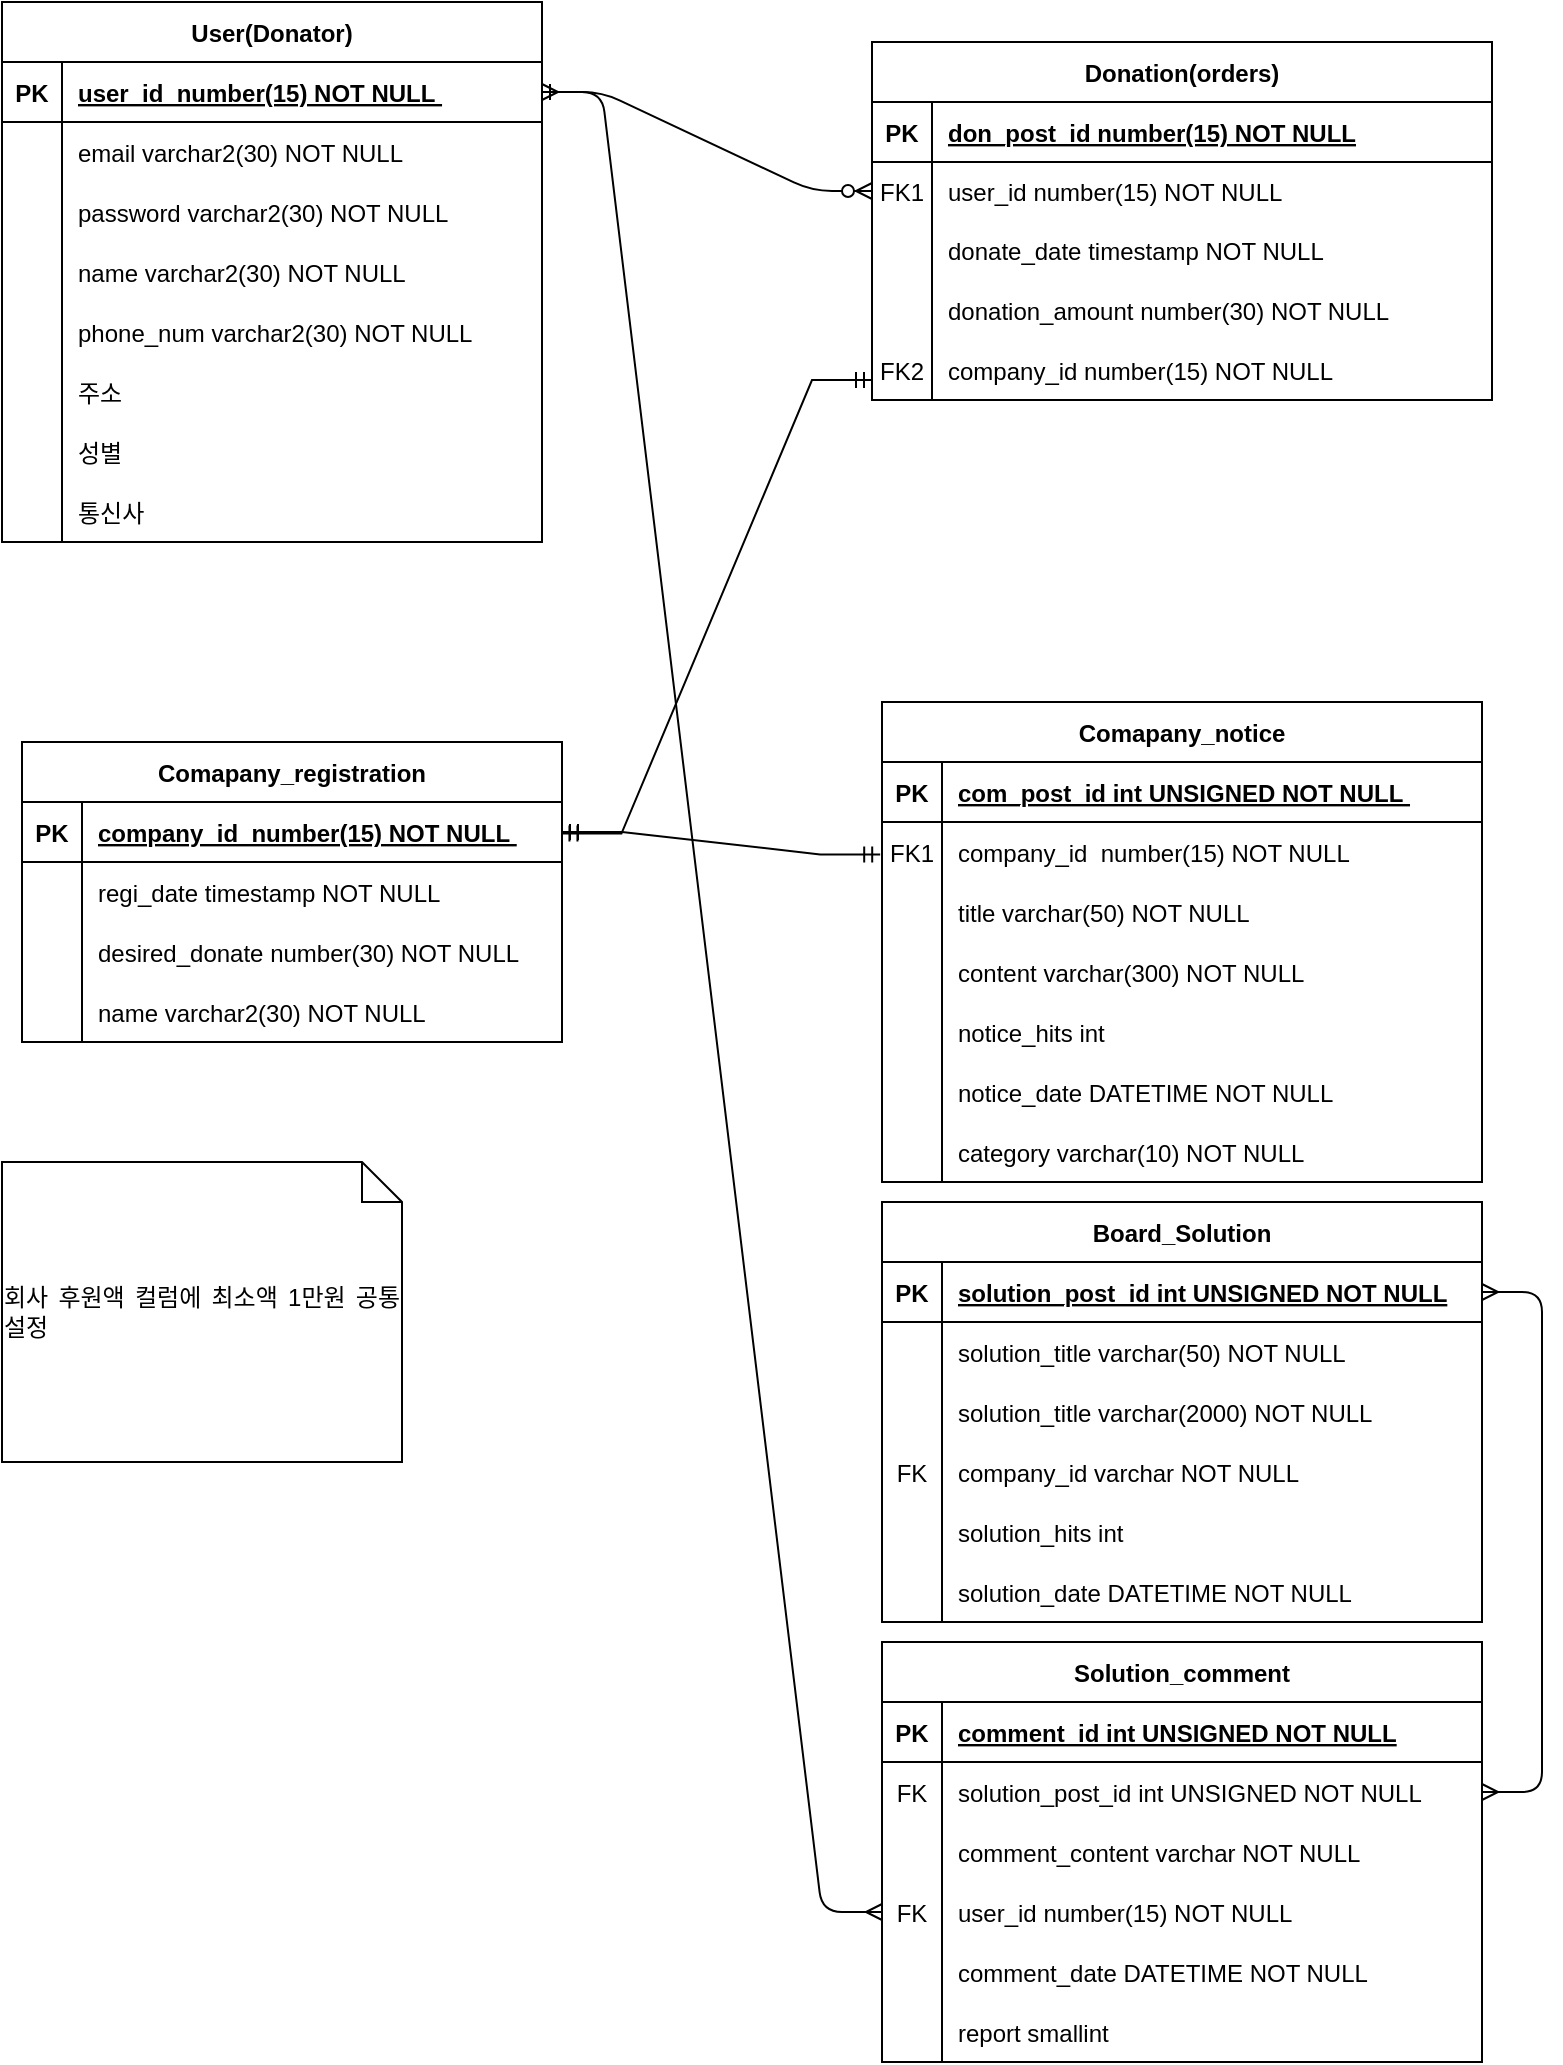 <mxfile version="21.3.2" type="github">
  <diagram id="R2lEEEUBdFMjLlhIrx00" name="Page-1">
    <mxGraphModel dx="711" dy="713" grid="1" gridSize="10" guides="1" tooltips="1" connect="0" arrows="1" fold="1" page="1" pageScale="1" pageWidth="850" pageHeight="1100" math="0" shadow="0" extFonts="Permanent Marker^https://fonts.googleapis.com/css?family=Permanent+Marker">
      <root>
        <mxCell id="0" />
        <mxCell id="1" parent="0" />
        <mxCell id="xsUbo5pv9cO7KpRJBgT_-1" value="" style="edgeStyle=entityRelationEdgeStyle;endArrow=ERzeroToMany;startArrow=ERone;endFill=1;startFill=0;" parent="1" source="xsUbo5pv9cO7KpRJBgT_-19" target="xsUbo5pv9cO7KpRJBgT_-6" edge="1">
          <mxGeometry width="100" height="100" relative="1" as="geometry">
            <mxPoint x="340" y="720" as="sourcePoint" />
            <mxPoint x="440" y="620" as="targetPoint" />
          </mxGeometry>
        </mxCell>
        <mxCell id="xsUbo5pv9cO7KpRJBgT_-2" value="Donation(orders)" style="shape=table;startSize=30;container=1;collapsible=1;childLayout=tableLayout;fixedRows=1;rowLines=0;fontStyle=1;align=center;resizeLast=1;" parent="1" vertex="1">
          <mxGeometry x="475" y="50" width="310" height="179" as="geometry" />
        </mxCell>
        <mxCell id="xsUbo5pv9cO7KpRJBgT_-3" value="" style="shape=partialRectangle;collapsible=0;dropTarget=0;pointerEvents=0;fillColor=none;points=[[0,0.5],[1,0.5]];portConstraint=eastwest;top=0;left=0;right=0;bottom=1;" parent="xsUbo5pv9cO7KpRJBgT_-2" vertex="1">
          <mxGeometry y="30" width="310" height="30" as="geometry" />
        </mxCell>
        <mxCell id="xsUbo5pv9cO7KpRJBgT_-4" value="PK" style="shape=partialRectangle;overflow=hidden;connectable=0;fillColor=none;top=0;left=0;bottom=0;right=0;fontStyle=1;" parent="xsUbo5pv9cO7KpRJBgT_-3" vertex="1">
          <mxGeometry width="30" height="30" as="geometry">
            <mxRectangle width="30" height="30" as="alternateBounds" />
          </mxGeometry>
        </mxCell>
        <mxCell id="xsUbo5pv9cO7KpRJBgT_-5" value="don_post_id number(15) NOT NULL " style="shape=partialRectangle;overflow=hidden;connectable=0;fillColor=none;top=0;left=0;bottom=0;right=0;align=left;spacingLeft=6;fontStyle=5;" parent="xsUbo5pv9cO7KpRJBgT_-3" vertex="1">
          <mxGeometry x="30" width="280" height="30" as="geometry">
            <mxRectangle width="280" height="30" as="alternateBounds" />
          </mxGeometry>
        </mxCell>
        <mxCell id="xsUbo5pv9cO7KpRJBgT_-6" value="" style="shape=partialRectangle;collapsible=0;dropTarget=0;pointerEvents=0;fillColor=none;points=[[0,0.5],[1,0.5]];portConstraint=eastwest;top=0;left=0;right=0;bottom=0;" parent="xsUbo5pv9cO7KpRJBgT_-2" vertex="1">
          <mxGeometry y="60" width="310" height="29" as="geometry" />
        </mxCell>
        <mxCell id="xsUbo5pv9cO7KpRJBgT_-7" value="FK1" style="shape=partialRectangle;overflow=hidden;connectable=0;fillColor=none;top=0;left=0;bottom=0;right=0;" parent="xsUbo5pv9cO7KpRJBgT_-6" vertex="1">
          <mxGeometry width="30" height="29" as="geometry">
            <mxRectangle width="30" height="29" as="alternateBounds" />
          </mxGeometry>
        </mxCell>
        <mxCell id="xsUbo5pv9cO7KpRJBgT_-8" value="user_id number(15) NOT NULL" style="shape=partialRectangle;overflow=hidden;connectable=0;fillColor=none;top=0;left=0;bottom=0;right=0;align=left;spacingLeft=6;" parent="xsUbo5pv9cO7KpRJBgT_-6" vertex="1">
          <mxGeometry x="30" width="280" height="29" as="geometry">
            <mxRectangle width="280" height="29" as="alternateBounds" />
          </mxGeometry>
        </mxCell>
        <mxCell id="xsUbo5pv9cO7KpRJBgT_-9" value="" style="shape=partialRectangle;collapsible=0;dropTarget=0;pointerEvents=0;fillColor=none;points=[[0,0.5],[1,0.5]];portConstraint=eastwest;top=0;left=0;right=0;bottom=0;" parent="xsUbo5pv9cO7KpRJBgT_-2" vertex="1">
          <mxGeometry y="89" width="310" height="30" as="geometry" />
        </mxCell>
        <mxCell id="xsUbo5pv9cO7KpRJBgT_-10" value="" style="shape=partialRectangle;overflow=hidden;connectable=0;fillColor=none;top=0;left=0;bottom=0;right=0;" parent="xsUbo5pv9cO7KpRJBgT_-9" vertex="1">
          <mxGeometry width="30" height="30" as="geometry">
            <mxRectangle width="30" height="30" as="alternateBounds" />
          </mxGeometry>
        </mxCell>
        <mxCell id="xsUbo5pv9cO7KpRJBgT_-11" value="donate_date timestamp NOT NULL" style="shape=partialRectangle;overflow=hidden;connectable=0;fillColor=none;top=0;left=0;bottom=0;right=0;align=left;spacingLeft=6;" parent="xsUbo5pv9cO7KpRJBgT_-9" vertex="1">
          <mxGeometry x="30" width="280" height="30" as="geometry">
            <mxRectangle width="280" height="30" as="alternateBounds" />
          </mxGeometry>
        </mxCell>
        <mxCell id="xsUbo5pv9cO7KpRJBgT_-12" value="" style="shape=tableRow;horizontal=0;startSize=0;swimlaneHead=0;swimlaneBody=0;fillColor=none;collapsible=0;dropTarget=0;points=[[0,0.5],[1,0.5]];portConstraint=eastwest;top=0;left=0;right=0;bottom=0;" parent="xsUbo5pv9cO7KpRJBgT_-2" vertex="1">
          <mxGeometry y="119" width="310" height="30" as="geometry" />
        </mxCell>
        <mxCell id="xsUbo5pv9cO7KpRJBgT_-13" value="" style="shape=partialRectangle;connectable=0;fillColor=none;top=0;left=0;bottom=0;right=0;editable=1;overflow=hidden;" parent="xsUbo5pv9cO7KpRJBgT_-12" vertex="1">
          <mxGeometry width="30" height="30" as="geometry">
            <mxRectangle width="30" height="30" as="alternateBounds" />
          </mxGeometry>
        </mxCell>
        <mxCell id="xsUbo5pv9cO7KpRJBgT_-14" value="donation_amount number(30) NOT NULL" style="shape=partialRectangle;connectable=0;fillColor=none;top=0;left=0;bottom=0;right=0;align=left;spacingLeft=6;overflow=hidden;" parent="xsUbo5pv9cO7KpRJBgT_-12" vertex="1">
          <mxGeometry x="30" width="280" height="30" as="geometry">
            <mxRectangle width="280" height="30" as="alternateBounds" />
          </mxGeometry>
        </mxCell>
        <mxCell id="xsUbo5pv9cO7KpRJBgT_-15" value="" style="shape=tableRow;horizontal=0;startSize=0;swimlaneHead=0;swimlaneBody=0;fillColor=none;collapsible=0;dropTarget=0;points=[[0,0.5],[1,0.5]];portConstraint=eastwest;top=0;left=0;right=0;bottom=0;" parent="xsUbo5pv9cO7KpRJBgT_-2" vertex="1">
          <mxGeometry y="149" width="310" height="30" as="geometry" />
        </mxCell>
        <mxCell id="xsUbo5pv9cO7KpRJBgT_-16" value="FK2" style="shape=partialRectangle;connectable=0;fillColor=none;top=0;left=0;bottom=0;right=0;editable=1;overflow=hidden;" parent="xsUbo5pv9cO7KpRJBgT_-15" vertex="1">
          <mxGeometry width="30" height="30" as="geometry">
            <mxRectangle width="30" height="30" as="alternateBounds" />
          </mxGeometry>
        </mxCell>
        <mxCell id="xsUbo5pv9cO7KpRJBgT_-17" value="company_id number(15) NOT NULL" style="shape=partialRectangle;connectable=0;fillColor=none;top=0;left=0;bottom=0;right=0;align=left;spacingLeft=6;overflow=hidden;" parent="xsUbo5pv9cO7KpRJBgT_-15" vertex="1">
          <mxGeometry x="30" width="280" height="30" as="geometry">
            <mxRectangle width="280" height="30" as="alternateBounds" />
          </mxGeometry>
        </mxCell>
        <mxCell id="xsUbo5pv9cO7KpRJBgT_-18" value="User(Donator)" style="shape=table;startSize=30;container=1;collapsible=1;childLayout=tableLayout;fixedRows=1;rowLines=0;fontStyle=1;align=center;resizeLast=1;" parent="1" vertex="1">
          <mxGeometry x="40" y="30" width="270" height="270" as="geometry" />
        </mxCell>
        <mxCell id="xsUbo5pv9cO7KpRJBgT_-19" value="" style="shape=partialRectangle;collapsible=0;dropTarget=0;pointerEvents=0;fillColor=none;points=[[0,0.5],[1,0.5]];portConstraint=eastwest;top=0;left=0;right=0;bottom=1;" parent="xsUbo5pv9cO7KpRJBgT_-18" vertex="1">
          <mxGeometry y="30" width="270" height="30" as="geometry" />
        </mxCell>
        <mxCell id="xsUbo5pv9cO7KpRJBgT_-20" value="PK" style="shape=partialRectangle;overflow=hidden;connectable=0;fillColor=none;top=0;left=0;bottom=0;right=0;fontStyle=1;" parent="xsUbo5pv9cO7KpRJBgT_-19" vertex="1">
          <mxGeometry width="30" height="30" as="geometry">
            <mxRectangle width="30" height="30" as="alternateBounds" />
          </mxGeometry>
        </mxCell>
        <mxCell id="xsUbo5pv9cO7KpRJBgT_-21" value="user_id  number(15) NOT NULL " style="shape=partialRectangle;overflow=hidden;connectable=0;fillColor=none;top=0;left=0;bottom=0;right=0;align=left;spacingLeft=6;fontStyle=5;" parent="xsUbo5pv9cO7KpRJBgT_-19" vertex="1">
          <mxGeometry x="30" width="240" height="30" as="geometry">
            <mxRectangle width="240" height="30" as="alternateBounds" />
          </mxGeometry>
        </mxCell>
        <mxCell id="xsUbo5pv9cO7KpRJBgT_-22" value="" style="shape=tableRow;horizontal=0;startSize=0;swimlaneHead=0;swimlaneBody=0;fillColor=none;collapsible=0;dropTarget=0;points=[[0,0.5],[1,0.5]];portConstraint=eastwest;top=0;left=0;right=0;bottom=0;" parent="xsUbo5pv9cO7KpRJBgT_-18" vertex="1">
          <mxGeometry y="60" width="270" height="30" as="geometry" />
        </mxCell>
        <mxCell id="xsUbo5pv9cO7KpRJBgT_-23" value="" style="shape=partialRectangle;connectable=0;fillColor=none;top=0;left=0;bottom=0;right=0;editable=1;overflow=hidden;" parent="xsUbo5pv9cO7KpRJBgT_-22" vertex="1">
          <mxGeometry width="30" height="30" as="geometry">
            <mxRectangle width="30" height="30" as="alternateBounds" />
          </mxGeometry>
        </mxCell>
        <mxCell id="xsUbo5pv9cO7KpRJBgT_-24" value="email varchar2(30) NOT NULL" style="shape=partialRectangle;connectable=0;fillColor=none;top=0;left=0;bottom=0;right=0;align=left;spacingLeft=6;overflow=hidden;" parent="xsUbo5pv9cO7KpRJBgT_-22" vertex="1">
          <mxGeometry x="30" width="240" height="30" as="geometry">
            <mxRectangle width="240" height="30" as="alternateBounds" />
          </mxGeometry>
        </mxCell>
        <mxCell id="xsUbo5pv9cO7KpRJBgT_-25" value="" style="shape=partialRectangle;collapsible=0;dropTarget=0;pointerEvents=0;fillColor=none;points=[[0,0.5],[1,0.5]];portConstraint=eastwest;top=0;left=0;right=0;bottom=0;" parent="xsUbo5pv9cO7KpRJBgT_-18" vertex="1">
          <mxGeometry y="90" width="270" height="30" as="geometry" />
        </mxCell>
        <mxCell id="xsUbo5pv9cO7KpRJBgT_-26" value="" style="shape=partialRectangle;overflow=hidden;connectable=0;fillColor=none;top=0;left=0;bottom=0;right=0;" parent="xsUbo5pv9cO7KpRJBgT_-25" vertex="1">
          <mxGeometry width="30" height="30" as="geometry">
            <mxRectangle width="30" height="30" as="alternateBounds" />
          </mxGeometry>
        </mxCell>
        <mxCell id="xsUbo5pv9cO7KpRJBgT_-27" value="password varchar2(30) NOT NULL" style="shape=partialRectangle;overflow=hidden;connectable=0;fillColor=none;top=0;left=0;bottom=0;right=0;align=left;spacingLeft=6;" parent="xsUbo5pv9cO7KpRJBgT_-25" vertex="1">
          <mxGeometry x="30" width="240" height="30" as="geometry">
            <mxRectangle width="240" height="30" as="alternateBounds" />
          </mxGeometry>
        </mxCell>
        <mxCell id="xsUbo5pv9cO7KpRJBgT_-28" value="" style="shape=tableRow;horizontal=0;startSize=0;swimlaneHead=0;swimlaneBody=0;fillColor=none;collapsible=0;dropTarget=0;points=[[0,0.5],[1,0.5]];portConstraint=eastwest;top=0;left=0;right=0;bottom=0;" parent="xsUbo5pv9cO7KpRJBgT_-18" vertex="1">
          <mxGeometry y="120" width="270" height="30" as="geometry" />
        </mxCell>
        <mxCell id="xsUbo5pv9cO7KpRJBgT_-29" value="" style="shape=partialRectangle;connectable=0;fillColor=none;top=0;left=0;bottom=0;right=0;editable=1;overflow=hidden;" parent="xsUbo5pv9cO7KpRJBgT_-28" vertex="1">
          <mxGeometry width="30" height="30" as="geometry">
            <mxRectangle width="30" height="30" as="alternateBounds" />
          </mxGeometry>
        </mxCell>
        <mxCell id="xsUbo5pv9cO7KpRJBgT_-30" value="name varchar2(30) NOT NULL" style="shape=partialRectangle;connectable=0;fillColor=none;top=0;left=0;bottom=0;right=0;align=left;spacingLeft=6;overflow=hidden;" parent="xsUbo5pv9cO7KpRJBgT_-28" vertex="1">
          <mxGeometry x="30" width="240" height="30" as="geometry">
            <mxRectangle width="240" height="30" as="alternateBounds" />
          </mxGeometry>
        </mxCell>
        <mxCell id="xsUbo5pv9cO7KpRJBgT_-31" value="" style="shape=tableRow;horizontal=0;startSize=0;swimlaneHead=0;swimlaneBody=0;fillColor=none;collapsible=0;dropTarget=0;points=[[0,0.5],[1,0.5]];portConstraint=eastwest;top=0;left=0;right=0;bottom=0;" parent="xsUbo5pv9cO7KpRJBgT_-18" vertex="1">
          <mxGeometry y="150" width="270" height="30" as="geometry" />
        </mxCell>
        <mxCell id="xsUbo5pv9cO7KpRJBgT_-32" value="" style="shape=partialRectangle;connectable=0;fillColor=none;top=0;left=0;bottom=0;right=0;editable=1;overflow=hidden;" parent="xsUbo5pv9cO7KpRJBgT_-31" vertex="1">
          <mxGeometry width="30" height="30" as="geometry">
            <mxRectangle width="30" height="30" as="alternateBounds" />
          </mxGeometry>
        </mxCell>
        <mxCell id="xsUbo5pv9cO7KpRJBgT_-33" value="phone_num varchar2(30) NOT NULL" style="shape=partialRectangle;connectable=0;fillColor=none;top=0;left=0;bottom=0;right=0;align=left;spacingLeft=6;overflow=hidden;" parent="xsUbo5pv9cO7KpRJBgT_-31" vertex="1">
          <mxGeometry x="30" width="240" height="30" as="geometry">
            <mxRectangle width="240" height="30" as="alternateBounds" />
          </mxGeometry>
        </mxCell>
        <mxCell id="xsUbo5pv9cO7KpRJBgT_-34" value="" style="shape=tableRow;horizontal=0;startSize=0;swimlaneHead=0;swimlaneBody=0;fillColor=none;collapsible=0;dropTarget=0;points=[[0,0.5],[1,0.5]];portConstraint=eastwest;top=0;left=0;right=0;bottom=0;" parent="xsUbo5pv9cO7KpRJBgT_-18" vertex="1">
          <mxGeometry y="180" width="270" height="30" as="geometry" />
        </mxCell>
        <mxCell id="xsUbo5pv9cO7KpRJBgT_-35" value="" style="shape=partialRectangle;connectable=0;fillColor=none;top=0;left=0;bottom=0;right=0;editable=1;overflow=hidden;" parent="xsUbo5pv9cO7KpRJBgT_-34" vertex="1">
          <mxGeometry width="30" height="30" as="geometry">
            <mxRectangle width="30" height="30" as="alternateBounds" />
          </mxGeometry>
        </mxCell>
        <mxCell id="xsUbo5pv9cO7KpRJBgT_-36" value="주소" style="shape=partialRectangle;connectable=0;fillColor=none;top=0;left=0;bottom=0;right=0;align=left;spacingLeft=6;overflow=hidden;" parent="xsUbo5pv9cO7KpRJBgT_-34" vertex="1">
          <mxGeometry x="30" width="240" height="30" as="geometry">
            <mxRectangle width="240" height="30" as="alternateBounds" />
          </mxGeometry>
        </mxCell>
        <mxCell id="xsUbo5pv9cO7KpRJBgT_-37" value="" style="shape=tableRow;horizontal=0;startSize=0;swimlaneHead=0;swimlaneBody=0;fillColor=none;collapsible=0;dropTarget=0;points=[[0,0.5],[1,0.5]];portConstraint=eastwest;top=0;left=0;right=0;bottom=0;" parent="xsUbo5pv9cO7KpRJBgT_-18" vertex="1">
          <mxGeometry y="210" width="270" height="30" as="geometry" />
        </mxCell>
        <mxCell id="xsUbo5pv9cO7KpRJBgT_-38" value="" style="shape=partialRectangle;connectable=0;fillColor=none;top=0;left=0;bottom=0;right=0;editable=1;overflow=hidden;" parent="xsUbo5pv9cO7KpRJBgT_-37" vertex="1">
          <mxGeometry width="30" height="30" as="geometry">
            <mxRectangle width="30" height="30" as="alternateBounds" />
          </mxGeometry>
        </mxCell>
        <mxCell id="xsUbo5pv9cO7KpRJBgT_-39" value="성별" style="shape=partialRectangle;connectable=0;fillColor=none;top=0;left=0;bottom=0;right=0;align=left;spacingLeft=6;overflow=hidden;" parent="xsUbo5pv9cO7KpRJBgT_-37" vertex="1">
          <mxGeometry x="30" width="240" height="30" as="geometry">
            <mxRectangle width="240" height="30" as="alternateBounds" />
          </mxGeometry>
        </mxCell>
        <mxCell id="xsUbo5pv9cO7KpRJBgT_-40" value="" style="shape=tableRow;horizontal=0;startSize=0;swimlaneHead=0;swimlaneBody=0;fillColor=none;collapsible=0;dropTarget=0;points=[[0,0.5],[1,0.5]];portConstraint=eastwest;top=0;left=0;right=0;bottom=0;" parent="xsUbo5pv9cO7KpRJBgT_-18" vertex="1">
          <mxGeometry y="240" width="270" height="30" as="geometry" />
        </mxCell>
        <mxCell id="xsUbo5pv9cO7KpRJBgT_-41" value="" style="shape=partialRectangle;connectable=0;fillColor=none;top=0;left=0;bottom=0;right=0;editable=1;overflow=hidden;" parent="xsUbo5pv9cO7KpRJBgT_-40" vertex="1">
          <mxGeometry width="30" height="30" as="geometry">
            <mxRectangle width="30" height="30" as="alternateBounds" />
          </mxGeometry>
        </mxCell>
        <mxCell id="xsUbo5pv9cO7KpRJBgT_-42" value="통신사" style="shape=partialRectangle;connectable=0;fillColor=none;top=0;left=0;bottom=0;right=0;align=left;spacingLeft=6;overflow=hidden;" parent="xsUbo5pv9cO7KpRJBgT_-40" vertex="1">
          <mxGeometry x="30" width="240" height="30" as="geometry">
            <mxRectangle width="240" height="30" as="alternateBounds" />
          </mxGeometry>
        </mxCell>
        <mxCell id="xsUbo5pv9cO7KpRJBgT_-43" value="" style="shape=table;startSize=0;container=1;collapsible=1;childLayout=tableLayout;fixedRows=1;rowLines=0;fontStyle=0;align=center;resizeLast=1;strokeColor=none;fillColor=none;collapsible=0;whiteSpace=wrap;html=1;" parent="1" vertex="1">
          <mxGeometry x="270" y="340" width="180" height="30" as="geometry" />
        </mxCell>
        <mxCell id="xsUbo5pv9cO7KpRJBgT_-44" value="" style="shape=tableRow;horizontal=0;startSize=0;swimlaneHead=0;swimlaneBody=0;fillColor=none;collapsible=0;dropTarget=0;points=[[0,0.5],[1,0.5]];portConstraint=eastwest;top=0;left=0;right=0;bottom=0;" parent="xsUbo5pv9cO7KpRJBgT_-43" vertex="1">
          <mxGeometry width="180" height="30" as="geometry" />
        </mxCell>
        <mxCell id="xsUbo5pv9cO7KpRJBgT_-45" value="" style="shape=partialRectangle;connectable=0;fillColor=none;top=0;left=0;bottom=0;right=0;editable=1;overflow=hidden;" parent="xsUbo5pv9cO7KpRJBgT_-44" vertex="1">
          <mxGeometry width="30" height="30" as="geometry">
            <mxRectangle width="30" height="30" as="alternateBounds" />
          </mxGeometry>
        </mxCell>
        <mxCell id="xsUbo5pv9cO7KpRJBgT_-46" value="" style="shape=partialRectangle;connectable=0;fillColor=none;top=0;left=0;bottom=0;right=0;align=left;spacingLeft=6;overflow=hidden;" parent="xsUbo5pv9cO7KpRJBgT_-44" vertex="1">
          <mxGeometry x="30" width="150" height="30" as="geometry">
            <mxRectangle width="150" height="30" as="alternateBounds" />
          </mxGeometry>
        </mxCell>
        <mxCell id="xsUbo5pv9cO7KpRJBgT_-47" value="Comapany_registration" style="shape=table;startSize=30;container=1;collapsible=1;childLayout=tableLayout;fixedRows=1;rowLines=0;fontStyle=1;align=center;resizeLast=1;" parent="1" vertex="1">
          <mxGeometry x="50" y="400" width="270" height="150" as="geometry" />
        </mxCell>
        <mxCell id="xsUbo5pv9cO7KpRJBgT_-48" value="" style="shape=partialRectangle;collapsible=0;dropTarget=0;pointerEvents=0;fillColor=none;points=[[0,0.5],[1,0.5]];portConstraint=eastwest;top=0;left=0;right=0;bottom=1;" parent="xsUbo5pv9cO7KpRJBgT_-47" vertex="1">
          <mxGeometry y="30" width="270" height="30" as="geometry" />
        </mxCell>
        <mxCell id="xsUbo5pv9cO7KpRJBgT_-49" value="PK" style="shape=partialRectangle;overflow=hidden;connectable=0;fillColor=none;top=0;left=0;bottom=0;right=0;fontStyle=1;" parent="xsUbo5pv9cO7KpRJBgT_-48" vertex="1">
          <mxGeometry width="30" height="30" as="geometry">
            <mxRectangle width="30" height="30" as="alternateBounds" />
          </mxGeometry>
        </mxCell>
        <mxCell id="xsUbo5pv9cO7KpRJBgT_-50" value="company_id  number(15) NOT NULL " style="shape=partialRectangle;overflow=hidden;connectable=0;fillColor=none;top=0;left=0;bottom=0;right=0;align=left;spacingLeft=6;fontStyle=5;" parent="xsUbo5pv9cO7KpRJBgT_-48" vertex="1">
          <mxGeometry x="30" width="240" height="30" as="geometry">
            <mxRectangle width="240" height="30" as="alternateBounds" />
          </mxGeometry>
        </mxCell>
        <mxCell id="xsUbo5pv9cO7KpRJBgT_-51" value="" style="shape=tableRow;horizontal=0;startSize=0;swimlaneHead=0;swimlaneBody=0;fillColor=none;collapsible=0;dropTarget=0;points=[[0,0.5],[1,0.5]];portConstraint=eastwest;top=0;left=0;right=0;bottom=0;" parent="xsUbo5pv9cO7KpRJBgT_-47" vertex="1">
          <mxGeometry y="60" width="270" height="30" as="geometry" />
        </mxCell>
        <mxCell id="xsUbo5pv9cO7KpRJBgT_-52" value="" style="shape=partialRectangle;connectable=0;fillColor=none;top=0;left=0;bottom=0;right=0;editable=1;overflow=hidden;" parent="xsUbo5pv9cO7KpRJBgT_-51" vertex="1">
          <mxGeometry width="30" height="30" as="geometry">
            <mxRectangle width="30" height="30" as="alternateBounds" />
          </mxGeometry>
        </mxCell>
        <mxCell id="xsUbo5pv9cO7KpRJBgT_-53" value="regi_date timestamp NOT NULL" style="shape=partialRectangle;connectable=0;fillColor=none;top=0;left=0;bottom=0;right=0;align=left;spacingLeft=6;overflow=hidden;" parent="xsUbo5pv9cO7KpRJBgT_-51" vertex="1">
          <mxGeometry x="30" width="240" height="30" as="geometry">
            <mxRectangle width="240" height="30" as="alternateBounds" />
          </mxGeometry>
        </mxCell>
        <mxCell id="xsUbo5pv9cO7KpRJBgT_-54" value="" style="shape=partialRectangle;collapsible=0;dropTarget=0;pointerEvents=0;fillColor=none;points=[[0,0.5],[1,0.5]];portConstraint=eastwest;top=0;left=0;right=0;bottom=0;" parent="xsUbo5pv9cO7KpRJBgT_-47" vertex="1">
          <mxGeometry y="90" width="270" height="30" as="geometry" />
        </mxCell>
        <mxCell id="xsUbo5pv9cO7KpRJBgT_-55" value="" style="shape=partialRectangle;overflow=hidden;connectable=0;fillColor=none;top=0;left=0;bottom=0;right=0;" parent="xsUbo5pv9cO7KpRJBgT_-54" vertex="1">
          <mxGeometry width="30" height="30" as="geometry">
            <mxRectangle width="30" height="30" as="alternateBounds" />
          </mxGeometry>
        </mxCell>
        <mxCell id="xsUbo5pv9cO7KpRJBgT_-56" value="desired_donate number(30) NOT NULL" style="shape=partialRectangle;overflow=hidden;connectable=0;fillColor=none;top=0;left=0;bottom=0;right=0;align=left;spacingLeft=6;" parent="xsUbo5pv9cO7KpRJBgT_-54" vertex="1">
          <mxGeometry x="30" width="240" height="30" as="geometry">
            <mxRectangle width="240" height="30" as="alternateBounds" />
          </mxGeometry>
        </mxCell>
        <mxCell id="xsUbo5pv9cO7KpRJBgT_-57" value="" style="shape=tableRow;horizontal=0;startSize=0;swimlaneHead=0;swimlaneBody=0;fillColor=none;collapsible=0;dropTarget=0;points=[[0,0.5],[1,0.5]];portConstraint=eastwest;top=0;left=0;right=0;bottom=0;" parent="xsUbo5pv9cO7KpRJBgT_-47" vertex="1">
          <mxGeometry y="120" width="270" height="30" as="geometry" />
        </mxCell>
        <mxCell id="xsUbo5pv9cO7KpRJBgT_-58" value="" style="shape=partialRectangle;connectable=0;fillColor=none;top=0;left=0;bottom=0;right=0;editable=1;overflow=hidden;" parent="xsUbo5pv9cO7KpRJBgT_-57" vertex="1">
          <mxGeometry width="30" height="30" as="geometry">
            <mxRectangle width="30" height="30" as="alternateBounds" />
          </mxGeometry>
        </mxCell>
        <mxCell id="xsUbo5pv9cO7KpRJBgT_-59" value="name varchar2(30) NOT NULL" style="shape=partialRectangle;connectable=0;fillColor=none;top=0;left=0;bottom=0;right=0;align=left;spacingLeft=6;overflow=hidden;" parent="xsUbo5pv9cO7KpRJBgT_-57" vertex="1">
          <mxGeometry x="30" width="240" height="30" as="geometry">
            <mxRectangle width="240" height="30" as="alternateBounds" />
          </mxGeometry>
        </mxCell>
        <mxCell id="xsUbo5pv9cO7KpRJBgT_-60" value="Comapany_notice" style="shape=table;startSize=30;container=1;collapsible=1;childLayout=tableLayout;fixedRows=1;rowLines=0;fontStyle=1;align=center;resizeLast=1;" parent="1" vertex="1">
          <mxGeometry x="480" y="380" width="300" height="240" as="geometry" />
        </mxCell>
        <mxCell id="xsUbo5pv9cO7KpRJBgT_-61" value="" style="shape=partialRectangle;collapsible=0;dropTarget=0;pointerEvents=0;fillColor=none;points=[[0,0.5],[1,0.5]];portConstraint=eastwest;top=0;left=0;right=0;bottom=1;" parent="xsUbo5pv9cO7KpRJBgT_-60" vertex="1">
          <mxGeometry y="30" width="300" height="30" as="geometry" />
        </mxCell>
        <mxCell id="xsUbo5pv9cO7KpRJBgT_-62" value="PK" style="shape=partialRectangle;overflow=hidden;connectable=0;fillColor=none;top=0;left=0;bottom=0;right=0;fontStyle=1;" parent="xsUbo5pv9cO7KpRJBgT_-61" vertex="1">
          <mxGeometry width="30" height="30" as="geometry">
            <mxRectangle width="30" height="30" as="alternateBounds" />
          </mxGeometry>
        </mxCell>
        <mxCell id="xsUbo5pv9cO7KpRJBgT_-63" value="com_post_id int UNSIGNED NOT NULL " style="shape=partialRectangle;overflow=hidden;connectable=0;fillColor=none;top=0;left=0;bottom=0;right=0;align=left;spacingLeft=6;fontStyle=5;" parent="xsUbo5pv9cO7KpRJBgT_-61" vertex="1">
          <mxGeometry x="30" width="270" height="30" as="geometry">
            <mxRectangle width="270" height="30" as="alternateBounds" />
          </mxGeometry>
        </mxCell>
        <mxCell id="xsUbo5pv9cO7KpRJBgT_-64" value="" style="shape=tableRow;horizontal=0;startSize=0;swimlaneHead=0;swimlaneBody=0;fillColor=none;collapsible=0;dropTarget=0;points=[[0,0.5],[1,0.5]];portConstraint=eastwest;top=0;left=0;right=0;bottom=0;" parent="xsUbo5pv9cO7KpRJBgT_-60" vertex="1">
          <mxGeometry y="60" width="300" height="30" as="geometry" />
        </mxCell>
        <mxCell id="xsUbo5pv9cO7KpRJBgT_-65" value="FK1" style="shape=partialRectangle;connectable=0;fillColor=none;top=0;left=0;bottom=0;right=0;editable=1;overflow=hidden;" parent="xsUbo5pv9cO7KpRJBgT_-64" vertex="1">
          <mxGeometry width="30" height="30" as="geometry">
            <mxRectangle width="30" height="30" as="alternateBounds" />
          </mxGeometry>
        </mxCell>
        <mxCell id="xsUbo5pv9cO7KpRJBgT_-66" value="company_id  number(15) NOT NULL " style="shape=partialRectangle;connectable=0;fillColor=none;top=0;left=0;bottom=0;right=0;align=left;spacingLeft=6;overflow=hidden;" parent="xsUbo5pv9cO7KpRJBgT_-64" vertex="1">
          <mxGeometry x="30" width="270" height="30" as="geometry">
            <mxRectangle width="270" height="30" as="alternateBounds" />
          </mxGeometry>
        </mxCell>
        <mxCell id="xsUbo5pv9cO7KpRJBgT_-67" value="" style="shape=tableRow;horizontal=0;startSize=0;swimlaneHead=0;swimlaneBody=0;fillColor=none;collapsible=0;dropTarget=0;points=[[0,0.5],[1,0.5]];portConstraint=eastwest;top=0;left=0;right=0;bottom=0;" parent="xsUbo5pv9cO7KpRJBgT_-60" vertex="1">
          <mxGeometry y="90" width="300" height="30" as="geometry" />
        </mxCell>
        <mxCell id="xsUbo5pv9cO7KpRJBgT_-68" value="" style="shape=partialRectangle;connectable=0;fillColor=none;top=0;left=0;bottom=0;right=0;editable=1;overflow=hidden;" parent="xsUbo5pv9cO7KpRJBgT_-67" vertex="1">
          <mxGeometry width="30" height="30" as="geometry">
            <mxRectangle width="30" height="30" as="alternateBounds" />
          </mxGeometry>
        </mxCell>
        <mxCell id="xsUbo5pv9cO7KpRJBgT_-69" value="title varchar(50) NOT NULL" style="shape=partialRectangle;connectable=0;fillColor=none;top=0;left=0;bottom=0;right=0;align=left;spacingLeft=6;overflow=hidden;" parent="xsUbo5pv9cO7KpRJBgT_-67" vertex="1">
          <mxGeometry x="30" width="270" height="30" as="geometry">
            <mxRectangle width="270" height="30" as="alternateBounds" />
          </mxGeometry>
        </mxCell>
        <mxCell id="xsUbo5pv9cO7KpRJBgT_-70" value="" style="shape=tableRow;horizontal=0;startSize=0;swimlaneHead=0;swimlaneBody=0;fillColor=none;collapsible=0;dropTarget=0;points=[[0,0.5],[1,0.5]];portConstraint=eastwest;top=0;left=0;right=0;bottom=0;" parent="xsUbo5pv9cO7KpRJBgT_-60" vertex="1">
          <mxGeometry y="120" width="300" height="30" as="geometry" />
        </mxCell>
        <mxCell id="xsUbo5pv9cO7KpRJBgT_-71" value="" style="shape=partialRectangle;connectable=0;fillColor=none;top=0;left=0;bottom=0;right=0;editable=1;overflow=hidden;" parent="xsUbo5pv9cO7KpRJBgT_-70" vertex="1">
          <mxGeometry width="30" height="30" as="geometry">
            <mxRectangle width="30" height="30" as="alternateBounds" />
          </mxGeometry>
        </mxCell>
        <mxCell id="xsUbo5pv9cO7KpRJBgT_-72" value="content varchar(300) NOT NULL" style="shape=partialRectangle;connectable=0;fillColor=none;top=0;left=0;bottom=0;right=0;align=left;spacingLeft=6;overflow=hidden;" parent="xsUbo5pv9cO7KpRJBgT_-70" vertex="1">
          <mxGeometry x="30" width="270" height="30" as="geometry">
            <mxRectangle width="270" height="30" as="alternateBounds" />
          </mxGeometry>
        </mxCell>
        <mxCell id="xsUbo5pv9cO7KpRJBgT_-73" value="" style="shape=tableRow;horizontal=0;startSize=0;swimlaneHead=0;swimlaneBody=0;fillColor=none;collapsible=0;dropTarget=0;points=[[0,0.5],[1,0.5]];portConstraint=eastwest;top=0;left=0;right=0;bottom=0;" parent="xsUbo5pv9cO7KpRJBgT_-60" vertex="1">
          <mxGeometry y="150" width="300" height="30" as="geometry" />
        </mxCell>
        <mxCell id="xsUbo5pv9cO7KpRJBgT_-74" value="" style="shape=partialRectangle;connectable=0;fillColor=none;top=0;left=0;bottom=0;right=0;editable=1;overflow=hidden;" parent="xsUbo5pv9cO7KpRJBgT_-73" vertex="1">
          <mxGeometry width="30" height="30" as="geometry">
            <mxRectangle width="30" height="30" as="alternateBounds" />
          </mxGeometry>
        </mxCell>
        <mxCell id="xsUbo5pv9cO7KpRJBgT_-75" value="notice_hits int " style="shape=partialRectangle;connectable=0;fillColor=none;top=0;left=0;bottom=0;right=0;align=left;spacingLeft=6;overflow=hidden;" parent="xsUbo5pv9cO7KpRJBgT_-73" vertex="1">
          <mxGeometry x="30" width="270" height="30" as="geometry">
            <mxRectangle width="270" height="30" as="alternateBounds" />
          </mxGeometry>
        </mxCell>
        <mxCell id="xsUbo5pv9cO7KpRJBgT_-76" value="" style="shape=tableRow;horizontal=0;startSize=0;swimlaneHead=0;swimlaneBody=0;fillColor=none;collapsible=0;dropTarget=0;points=[[0,0.5],[1,0.5]];portConstraint=eastwest;top=0;left=0;right=0;bottom=0;" parent="xsUbo5pv9cO7KpRJBgT_-60" vertex="1">
          <mxGeometry y="180" width="300" height="30" as="geometry" />
        </mxCell>
        <mxCell id="xsUbo5pv9cO7KpRJBgT_-77" value="" style="shape=partialRectangle;connectable=0;fillColor=none;top=0;left=0;bottom=0;right=0;editable=1;overflow=hidden;" parent="xsUbo5pv9cO7KpRJBgT_-76" vertex="1">
          <mxGeometry width="30" height="30" as="geometry">
            <mxRectangle width="30" height="30" as="alternateBounds" />
          </mxGeometry>
        </mxCell>
        <mxCell id="xsUbo5pv9cO7KpRJBgT_-78" value="notice_date DATETIME NOT NULL " style="shape=partialRectangle;connectable=0;fillColor=none;top=0;left=0;bottom=0;right=0;align=left;spacingLeft=6;overflow=hidden;" parent="xsUbo5pv9cO7KpRJBgT_-76" vertex="1">
          <mxGeometry x="30" width="270" height="30" as="geometry">
            <mxRectangle width="270" height="30" as="alternateBounds" />
          </mxGeometry>
        </mxCell>
        <mxCell id="xsUbo5pv9cO7KpRJBgT_-79" value="" style="shape=tableRow;horizontal=0;startSize=0;swimlaneHead=0;swimlaneBody=0;fillColor=none;collapsible=0;dropTarget=0;points=[[0,0.5],[1,0.5]];portConstraint=eastwest;top=0;left=0;right=0;bottom=0;" parent="xsUbo5pv9cO7KpRJBgT_-60" vertex="1">
          <mxGeometry y="210" width="300" height="30" as="geometry" />
        </mxCell>
        <mxCell id="xsUbo5pv9cO7KpRJBgT_-80" value="" style="shape=partialRectangle;connectable=0;fillColor=none;top=0;left=0;bottom=0;right=0;editable=1;overflow=hidden;" parent="xsUbo5pv9cO7KpRJBgT_-79" vertex="1">
          <mxGeometry width="30" height="30" as="geometry">
            <mxRectangle width="30" height="30" as="alternateBounds" />
          </mxGeometry>
        </mxCell>
        <mxCell id="xsUbo5pv9cO7KpRJBgT_-81" value="category varchar(10) NOT NULL" style="shape=partialRectangle;connectable=0;fillColor=none;top=0;left=0;bottom=0;right=0;align=left;spacingLeft=6;overflow=hidden;" parent="xsUbo5pv9cO7KpRJBgT_-79" vertex="1">
          <mxGeometry x="30" width="270" height="30" as="geometry">
            <mxRectangle width="270" height="30" as="alternateBounds" />
          </mxGeometry>
        </mxCell>
        <mxCell id="xsUbo5pv9cO7KpRJBgT_-82" value="" style="edgeStyle=entityRelationEdgeStyle;fontSize=12;html=1;endArrow=ERmandOne;startArrow=ERmandOne;rounded=0;exitX=0.999;exitY=0.527;exitDx=0;exitDy=0;exitPerimeter=0;entryX=0;entryY=0.667;entryDx=0;entryDy=0;entryPerimeter=0;" parent="1" source="xsUbo5pv9cO7KpRJBgT_-48" target="xsUbo5pv9cO7KpRJBgT_-15" edge="1">
          <mxGeometry width="100" height="100" relative="1" as="geometry">
            <mxPoint x="370" y="480" as="sourcePoint" />
            <mxPoint x="420" y="220" as="targetPoint" />
          </mxGeometry>
        </mxCell>
        <mxCell id="xsUbo5pv9cO7KpRJBgT_-83" value="" style="edgeStyle=entityRelationEdgeStyle;fontSize=12;html=1;endArrow=ERmandOne;startArrow=ERmandOne;rounded=0;entryX=-0.003;entryY=0.54;entryDx=0;entryDy=0;entryPerimeter=0;" parent="1" source="xsUbo5pv9cO7KpRJBgT_-48" target="xsUbo5pv9cO7KpRJBgT_-64" edge="1">
          <mxGeometry width="100" height="100" relative="1" as="geometry">
            <mxPoint x="340" y="336" as="sourcePoint" />
            <mxPoint x="455" y="240" as="targetPoint" />
          </mxGeometry>
        </mxCell>
        <mxCell id="xsUbo5pv9cO7KpRJBgT_-84" value="&lt;div style=&quot;text-align: justify;&quot;&gt;&lt;span style=&quot;background-color: initial;&quot;&gt;회사 후원액 컬럼에 최소액 1만원 공통 설정&lt;/span&gt;&lt;/div&gt;" style="shape=note;size=20;whiteSpace=wrap;html=1;" parent="1" vertex="1">
          <mxGeometry x="40" y="610" width="200" height="150" as="geometry" />
        </mxCell>
        <mxCell id="xsUbo5pv9cO7KpRJBgT_-85" value="Solution_comment" style="shape=table;startSize=30;container=1;collapsible=1;childLayout=tableLayout;fixedRows=1;rowLines=0;fontStyle=1;align=center;resizeLast=1;" parent="1" vertex="1">
          <mxGeometry x="480" y="850" width="300" height="210" as="geometry">
            <mxRectangle x="120" y="120" width="80" height="30" as="alternateBounds" />
          </mxGeometry>
        </mxCell>
        <mxCell id="xsUbo5pv9cO7KpRJBgT_-86" value="" style="shape=partialRectangle;collapsible=0;dropTarget=0;pointerEvents=0;fillColor=none;points=[[0,0.5],[1,0.5]];portConstraint=eastwest;top=0;left=0;right=0;bottom=1;" parent="xsUbo5pv9cO7KpRJBgT_-85" vertex="1">
          <mxGeometry y="30" width="300" height="30" as="geometry" />
        </mxCell>
        <mxCell id="xsUbo5pv9cO7KpRJBgT_-87" value="PK" style="shape=partialRectangle;overflow=hidden;connectable=0;fillColor=none;top=0;left=0;bottom=0;right=0;fontStyle=1;" parent="xsUbo5pv9cO7KpRJBgT_-86" vertex="1">
          <mxGeometry width="30" height="30" as="geometry">
            <mxRectangle width="30" height="30" as="alternateBounds" />
          </mxGeometry>
        </mxCell>
        <mxCell id="xsUbo5pv9cO7KpRJBgT_-88" value="comment_id int UNSIGNED NOT NULL " style="shape=partialRectangle;overflow=hidden;connectable=0;fillColor=none;top=0;left=0;bottom=0;right=0;align=left;spacingLeft=6;fontStyle=5;" parent="xsUbo5pv9cO7KpRJBgT_-86" vertex="1">
          <mxGeometry x="30" width="270" height="30" as="geometry">
            <mxRectangle width="270" height="30" as="alternateBounds" />
          </mxGeometry>
        </mxCell>
        <mxCell id="xsUbo5pv9cO7KpRJBgT_-89" value="" style="shape=partialRectangle;collapsible=0;dropTarget=0;pointerEvents=0;fillColor=none;points=[[0,0.5],[1,0.5]];portConstraint=eastwest;top=0;left=0;right=0;bottom=0;" parent="xsUbo5pv9cO7KpRJBgT_-85" vertex="1">
          <mxGeometry y="60" width="300" height="30" as="geometry" />
        </mxCell>
        <mxCell id="xsUbo5pv9cO7KpRJBgT_-90" value="FK" style="shape=partialRectangle;overflow=hidden;connectable=0;fillColor=none;top=0;left=0;bottom=0;right=0;" parent="xsUbo5pv9cO7KpRJBgT_-89" vertex="1">
          <mxGeometry width="30" height="30" as="geometry">
            <mxRectangle width="30" height="30" as="alternateBounds" />
          </mxGeometry>
        </mxCell>
        <mxCell id="xsUbo5pv9cO7KpRJBgT_-91" value="solution_post_id int UNSIGNED NOT NULL" style="shape=partialRectangle;overflow=hidden;connectable=0;fillColor=none;top=0;left=0;bottom=0;right=0;align=left;spacingLeft=6;" parent="xsUbo5pv9cO7KpRJBgT_-89" vertex="1">
          <mxGeometry x="30" width="270" height="30" as="geometry">
            <mxRectangle width="270" height="30" as="alternateBounds" />
          </mxGeometry>
        </mxCell>
        <mxCell id="xsUbo5pv9cO7KpRJBgT_-92" value="" style="shape=partialRectangle;collapsible=0;dropTarget=0;pointerEvents=0;fillColor=none;points=[[0,0.5],[1,0.5]];portConstraint=eastwest;top=0;left=0;right=0;bottom=0;" parent="xsUbo5pv9cO7KpRJBgT_-85" vertex="1">
          <mxGeometry y="90" width="300" height="30" as="geometry" />
        </mxCell>
        <mxCell id="xsUbo5pv9cO7KpRJBgT_-93" value="" style="shape=partialRectangle;overflow=hidden;connectable=0;fillColor=none;top=0;left=0;bottom=0;right=0;" parent="xsUbo5pv9cO7KpRJBgT_-92" vertex="1">
          <mxGeometry width="30" height="30" as="geometry">
            <mxRectangle width="30" height="30" as="alternateBounds" />
          </mxGeometry>
        </mxCell>
        <mxCell id="xsUbo5pv9cO7KpRJBgT_-94" value="comment_content varchar NOT NULL" style="shape=partialRectangle;overflow=hidden;connectable=0;fillColor=none;top=0;left=0;bottom=0;right=0;align=left;spacingLeft=6;" parent="xsUbo5pv9cO7KpRJBgT_-92" vertex="1">
          <mxGeometry x="30" width="270" height="30" as="geometry">
            <mxRectangle width="270" height="30" as="alternateBounds" />
          </mxGeometry>
        </mxCell>
        <mxCell id="xsUbo5pv9cO7KpRJBgT_-95" value="" style="shape=partialRectangle;collapsible=0;dropTarget=0;pointerEvents=0;fillColor=none;points=[[0,0.5],[1,0.5]];portConstraint=eastwest;top=0;left=0;right=0;bottom=0;" parent="xsUbo5pv9cO7KpRJBgT_-85" vertex="1">
          <mxGeometry y="120" width="300" height="30" as="geometry" />
        </mxCell>
        <mxCell id="xsUbo5pv9cO7KpRJBgT_-96" value="FK" style="shape=partialRectangle;overflow=hidden;connectable=0;fillColor=none;top=0;left=0;bottom=0;right=0;" parent="xsUbo5pv9cO7KpRJBgT_-95" vertex="1">
          <mxGeometry width="30" height="30" as="geometry">
            <mxRectangle width="30" height="30" as="alternateBounds" />
          </mxGeometry>
        </mxCell>
        <mxCell id="xsUbo5pv9cO7KpRJBgT_-97" value="user_id number(15) NOT NULL " style="shape=partialRectangle;overflow=hidden;connectable=0;fillColor=none;top=0;left=0;bottom=0;right=0;align=left;spacingLeft=6;" parent="xsUbo5pv9cO7KpRJBgT_-95" vertex="1">
          <mxGeometry x="30" width="270" height="30" as="geometry">
            <mxRectangle width="270" height="30" as="alternateBounds" />
          </mxGeometry>
        </mxCell>
        <mxCell id="xsUbo5pv9cO7KpRJBgT_-98" value="" style="shape=partialRectangle;collapsible=0;dropTarget=0;pointerEvents=0;fillColor=none;points=[[0,0.5],[1,0.5]];portConstraint=eastwest;top=0;left=0;right=0;bottom=0;" parent="xsUbo5pv9cO7KpRJBgT_-85" vertex="1">
          <mxGeometry y="150" width="300" height="30" as="geometry" />
        </mxCell>
        <mxCell id="xsUbo5pv9cO7KpRJBgT_-99" value="" style="shape=partialRectangle;overflow=hidden;connectable=0;fillColor=none;top=0;left=0;bottom=0;right=0;" parent="xsUbo5pv9cO7KpRJBgT_-98" vertex="1">
          <mxGeometry width="30" height="30" as="geometry">
            <mxRectangle width="30" height="30" as="alternateBounds" />
          </mxGeometry>
        </mxCell>
        <mxCell id="xsUbo5pv9cO7KpRJBgT_-100" value="comment_date DATETIME NOT NULL" style="shape=partialRectangle;overflow=hidden;connectable=0;fillColor=none;top=0;left=0;bottom=0;right=0;align=left;spacingLeft=6;" parent="xsUbo5pv9cO7KpRJBgT_-98" vertex="1">
          <mxGeometry x="30" width="270" height="30" as="geometry">
            <mxRectangle width="270" height="30" as="alternateBounds" />
          </mxGeometry>
        </mxCell>
        <mxCell id="xsUbo5pv9cO7KpRJBgT_-101" value="" style="shape=partialRectangle;collapsible=0;dropTarget=0;pointerEvents=0;fillColor=none;points=[[0,0.5],[1,0.5]];portConstraint=eastwest;top=0;left=0;right=0;bottom=0;" parent="xsUbo5pv9cO7KpRJBgT_-85" vertex="1">
          <mxGeometry y="180" width="300" height="30" as="geometry" />
        </mxCell>
        <mxCell id="xsUbo5pv9cO7KpRJBgT_-102" value="" style="shape=partialRectangle;overflow=hidden;connectable=0;fillColor=none;top=0;left=0;bottom=0;right=0;" parent="xsUbo5pv9cO7KpRJBgT_-101" vertex="1">
          <mxGeometry width="30" height="30" as="geometry">
            <mxRectangle width="30" height="30" as="alternateBounds" />
          </mxGeometry>
        </mxCell>
        <mxCell id="xsUbo5pv9cO7KpRJBgT_-103" value="report smallint" style="shape=partialRectangle;overflow=hidden;connectable=0;fillColor=none;top=0;left=0;bottom=0;right=0;align=left;spacingLeft=6;" parent="xsUbo5pv9cO7KpRJBgT_-101" vertex="1">
          <mxGeometry x="30" width="270" height="30" as="geometry">
            <mxRectangle width="270" height="30" as="alternateBounds" />
          </mxGeometry>
        </mxCell>
        <mxCell id="xsUbo5pv9cO7KpRJBgT_-104" value="" style="edgeStyle=entityRelationEdgeStyle;endArrow=ERmany;startArrow=ERmany;endFill=0;startFill=0;" parent="1" source="xsUbo5pv9cO7KpRJBgT_-19" target="xsUbo5pv9cO7KpRJBgT_-95" edge="1">
          <mxGeometry width="100" height="100" relative="1" as="geometry">
            <mxPoint x="650" y="1085" as="sourcePoint" />
            <mxPoint x="420" y="1250" as="targetPoint" />
          </mxGeometry>
        </mxCell>
        <mxCell id="xsUbo5pv9cO7KpRJBgT_-105" value="Board_Solution" style="shape=table;startSize=30;container=1;collapsible=1;childLayout=tableLayout;fixedRows=1;rowLines=0;fontStyle=1;align=center;resizeLast=1;" parent="1" vertex="1">
          <mxGeometry x="480" y="630" width="300" height="210" as="geometry">
            <mxRectangle x="120" y="120" width="80" height="30" as="alternateBounds" />
          </mxGeometry>
        </mxCell>
        <mxCell id="xsUbo5pv9cO7KpRJBgT_-106" value="" style="shape=partialRectangle;collapsible=0;dropTarget=0;pointerEvents=0;fillColor=none;points=[[0,0.5],[1,0.5]];portConstraint=eastwest;top=0;left=0;right=0;bottom=1;" parent="xsUbo5pv9cO7KpRJBgT_-105" vertex="1">
          <mxGeometry y="30" width="300" height="30" as="geometry" />
        </mxCell>
        <mxCell id="xsUbo5pv9cO7KpRJBgT_-107" value="PK" style="shape=partialRectangle;overflow=hidden;connectable=0;fillColor=none;top=0;left=0;bottom=0;right=0;fontStyle=1;" parent="xsUbo5pv9cO7KpRJBgT_-106" vertex="1">
          <mxGeometry width="30" height="30" as="geometry">
            <mxRectangle width="30" height="30" as="alternateBounds" />
          </mxGeometry>
        </mxCell>
        <mxCell id="xsUbo5pv9cO7KpRJBgT_-108" value="solution_post_id int UNSIGNED NOT NULL" style="shape=partialRectangle;overflow=hidden;connectable=0;fillColor=none;top=0;left=0;bottom=0;right=0;align=left;spacingLeft=6;fontStyle=5;" parent="xsUbo5pv9cO7KpRJBgT_-106" vertex="1">
          <mxGeometry x="30" width="270" height="30" as="geometry">
            <mxRectangle width="270" height="30" as="alternateBounds" />
          </mxGeometry>
        </mxCell>
        <mxCell id="xsUbo5pv9cO7KpRJBgT_-109" value="" style="shape=partialRectangle;collapsible=0;dropTarget=0;pointerEvents=0;fillColor=none;points=[[0,0.5],[1,0.5]];portConstraint=eastwest;top=0;left=0;right=0;bottom=0;" parent="xsUbo5pv9cO7KpRJBgT_-105" vertex="1">
          <mxGeometry y="60" width="300" height="30" as="geometry" />
        </mxCell>
        <mxCell id="xsUbo5pv9cO7KpRJBgT_-110" value="" style="shape=partialRectangle;overflow=hidden;connectable=0;fillColor=none;top=0;left=0;bottom=0;right=0;" parent="xsUbo5pv9cO7KpRJBgT_-109" vertex="1">
          <mxGeometry width="30" height="30" as="geometry">
            <mxRectangle width="30" height="30" as="alternateBounds" />
          </mxGeometry>
        </mxCell>
        <mxCell id="xsUbo5pv9cO7KpRJBgT_-111" value="solution_title varchar(50) NOT NULL" style="shape=partialRectangle;overflow=hidden;connectable=0;fillColor=none;top=0;left=0;bottom=0;right=0;align=left;spacingLeft=6;" parent="xsUbo5pv9cO7KpRJBgT_-109" vertex="1">
          <mxGeometry x="30" width="270" height="30" as="geometry">
            <mxRectangle width="270" height="30" as="alternateBounds" />
          </mxGeometry>
        </mxCell>
        <mxCell id="xsUbo5pv9cO7KpRJBgT_-112" value="" style="shape=partialRectangle;collapsible=0;dropTarget=0;pointerEvents=0;fillColor=none;points=[[0,0.5],[1,0.5]];portConstraint=eastwest;top=0;left=0;right=0;bottom=0;" parent="xsUbo5pv9cO7KpRJBgT_-105" vertex="1">
          <mxGeometry y="90" width="300" height="30" as="geometry" />
        </mxCell>
        <mxCell id="xsUbo5pv9cO7KpRJBgT_-113" value="" style="shape=partialRectangle;overflow=hidden;connectable=0;fillColor=none;top=0;left=0;bottom=0;right=0;" parent="xsUbo5pv9cO7KpRJBgT_-112" vertex="1">
          <mxGeometry width="30" height="30" as="geometry">
            <mxRectangle width="30" height="30" as="alternateBounds" />
          </mxGeometry>
        </mxCell>
        <mxCell id="xsUbo5pv9cO7KpRJBgT_-114" value="solution_title varchar(2000) NOT NULL" style="shape=partialRectangle;overflow=hidden;connectable=0;fillColor=none;top=0;left=0;bottom=0;right=0;align=left;spacingLeft=6;" parent="xsUbo5pv9cO7KpRJBgT_-112" vertex="1">
          <mxGeometry x="30" width="270" height="30" as="geometry">
            <mxRectangle width="270" height="30" as="alternateBounds" />
          </mxGeometry>
        </mxCell>
        <mxCell id="xsUbo5pv9cO7KpRJBgT_-115" value="" style="shape=partialRectangle;collapsible=0;dropTarget=0;pointerEvents=0;fillColor=none;points=[[0,0.5],[1,0.5]];portConstraint=eastwest;top=0;left=0;right=0;bottom=0;" parent="xsUbo5pv9cO7KpRJBgT_-105" vertex="1">
          <mxGeometry y="120" width="300" height="30" as="geometry" />
        </mxCell>
        <mxCell id="xsUbo5pv9cO7KpRJBgT_-116" value="FK" style="shape=partialRectangle;overflow=hidden;connectable=0;fillColor=none;top=0;left=0;bottom=0;right=0;" parent="xsUbo5pv9cO7KpRJBgT_-115" vertex="1">
          <mxGeometry width="30" height="30" as="geometry">
            <mxRectangle width="30" height="30" as="alternateBounds" />
          </mxGeometry>
        </mxCell>
        <mxCell id="xsUbo5pv9cO7KpRJBgT_-117" value="company_id varchar NOT NULL" style="shape=partialRectangle;overflow=hidden;connectable=0;fillColor=none;top=0;left=0;bottom=0;right=0;align=left;spacingLeft=6;" parent="xsUbo5pv9cO7KpRJBgT_-115" vertex="1">
          <mxGeometry x="30" width="270" height="30" as="geometry">
            <mxRectangle width="270" height="30" as="alternateBounds" />
          </mxGeometry>
        </mxCell>
        <mxCell id="xsUbo5pv9cO7KpRJBgT_-118" value="" style="shape=partialRectangle;collapsible=0;dropTarget=0;pointerEvents=0;fillColor=none;points=[[0,0.5],[1,0.5]];portConstraint=eastwest;top=0;left=0;right=0;bottom=0;" parent="xsUbo5pv9cO7KpRJBgT_-105" vertex="1">
          <mxGeometry y="150" width="300" height="30" as="geometry" />
        </mxCell>
        <mxCell id="xsUbo5pv9cO7KpRJBgT_-119" value="" style="shape=partialRectangle;overflow=hidden;connectable=0;fillColor=none;top=0;left=0;bottom=0;right=0;" parent="xsUbo5pv9cO7KpRJBgT_-118" vertex="1">
          <mxGeometry width="30" height="30" as="geometry">
            <mxRectangle width="30" height="30" as="alternateBounds" />
          </mxGeometry>
        </mxCell>
        <mxCell id="xsUbo5pv9cO7KpRJBgT_-120" value="solution_hits int" style="shape=partialRectangle;overflow=hidden;connectable=0;fillColor=none;top=0;left=0;bottom=0;right=0;align=left;spacingLeft=6;" parent="xsUbo5pv9cO7KpRJBgT_-118" vertex="1">
          <mxGeometry x="30" width="270" height="30" as="geometry">
            <mxRectangle width="270" height="30" as="alternateBounds" />
          </mxGeometry>
        </mxCell>
        <mxCell id="xsUbo5pv9cO7KpRJBgT_-121" value="" style="shape=partialRectangle;collapsible=0;dropTarget=0;pointerEvents=0;fillColor=none;points=[[0,0.5],[1,0.5]];portConstraint=eastwest;top=0;left=0;right=0;bottom=0;" parent="xsUbo5pv9cO7KpRJBgT_-105" vertex="1">
          <mxGeometry y="180" width="300" height="30" as="geometry" />
        </mxCell>
        <mxCell id="xsUbo5pv9cO7KpRJBgT_-122" value="" style="shape=partialRectangle;overflow=hidden;connectable=0;fillColor=none;top=0;left=0;bottom=0;right=0;" parent="xsUbo5pv9cO7KpRJBgT_-121" vertex="1">
          <mxGeometry width="30" height="30" as="geometry">
            <mxRectangle width="30" height="30" as="alternateBounds" />
          </mxGeometry>
        </mxCell>
        <mxCell id="xsUbo5pv9cO7KpRJBgT_-123" value="solution_date DATETIME NOT NULL" style="shape=partialRectangle;overflow=hidden;connectable=0;fillColor=none;top=0;left=0;bottom=0;right=0;align=left;spacingLeft=6;" parent="xsUbo5pv9cO7KpRJBgT_-121" vertex="1">
          <mxGeometry x="30" width="270" height="30" as="geometry">
            <mxRectangle width="270" height="30" as="alternateBounds" />
          </mxGeometry>
        </mxCell>
        <mxCell id="xsUbo5pv9cO7KpRJBgT_-124" value="" style="edgeStyle=entityRelationEdgeStyle;endArrow=ERmany;startArrow=ERmany;endFill=0;startFill=0;" parent="1" source="xsUbo5pv9cO7KpRJBgT_-106" target="xsUbo5pv9cO7KpRJBgT_-89" edge="1">
          <mxGeometry width="100" height="100" relative="1" as="geometry">
            <mxPoint x="395" y="150" as="sourcePoint" />
            <mxPoint x="395" y="1000" as="targetPoint" />
          </mxGeometry>
        </mxCell>
      </root>
    </mxGraphModel>
  </diagram>
</mxfile>
